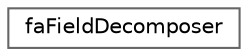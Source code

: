 digraph "Graphical Class Hierarchy"
{
 // LATEX_PDF_SIZE
  bgcolor="transparent";
  edge [fontname=Helvetica,fontsize=10,labelfontname=Helvetica,labelfontsize=10];
  node [fontname=Helvetica,fontsize=10,shape=box,height=0.2,width=0.4];
  rankdir="LR";
  Node0 [id="Node000000",label="faFieldDecomposer",height=0.2,width=0.4,color="grey40", fillcolor="white", style="filled",URL="$classFoam_1_1faFieldDecomposer.html",tooltip="Finite Area area and edge field decomposer."];
}
